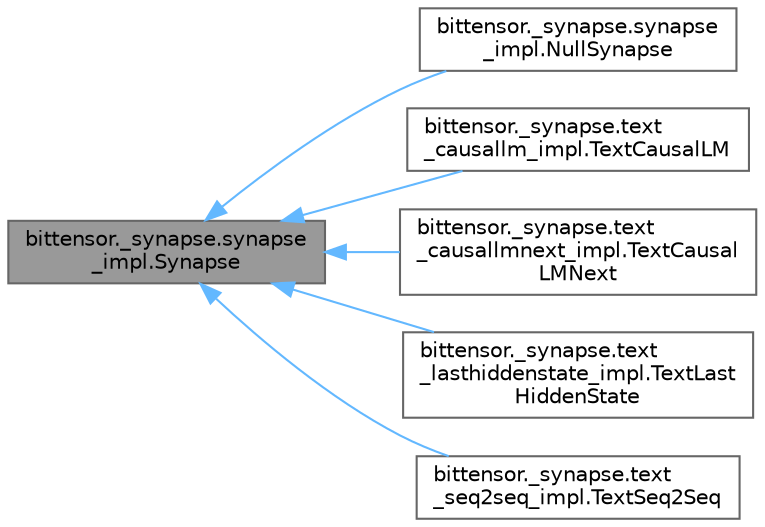 digraph "bittensor._synapse.synapse_impl.Synapse"
{
 // LATEX_PDF_SIZE
  bgcolor="transparent";
  edge [fontname=Helvetica,fontsize=10,labelfontname=Helvetica,labelfontsize=10];
  node [fontname=Helvetica,fontsize=10,shape=box,height=0.2,width=0.4];
  rankdir="LR";
  Node1 [label="bittensor._synapse.synapse\l_impl.Synapse",height=0.2,width=0.4,color="gray40", fillcolor="grey60", style="filled", fontcolor="black",tooltip=" "];
  Node1 -> Node2 [dir="back",color="steelblue1",style="solid"];
  Node2 [label="bittensor._synapse.synapse\l_impl.NullSynapse",height=0.2,width=0.4,color="gray40", fillcolor="white", style="filled",URL="$classbittensor_1_1__synapse_1_1synapse__impl_1_1_null_synapse.html",tooltip=" "];
  Node1 -> Node3 [dir="back",color="steelblue1",style="solid"];
  Node3 [label="bittensor._synapse.text\l_causallm_impl.TextCausalLM",height=0.2,width=0.4,color="gray40", fillcolor="white", style="filled",URL="$classbittensor_1_1__synapse_1_1text__causallm__impl_1_1_text_causal_l_m.html",tooltip=" "];
  Node1 -> Node4 [dir="back",color="steelblue1",style="solid"];
  Node4 [label="bittensor._synapse.text\l_causallmnext_impl.TextCausal\lLMNext",height=0.2,width=0.4,color="gray40", fillcolor="white", style="filled",URL="$classbittensor_1_1__synapse_1_1text__causallmnext__impl_1_1_text_causal_l_m_next.html",tooltip=" "];
  Node1 -> Node5 [dir="back",color="steelblue1",style="solid"];
  Node5 [label="bittensor._synapse.text\l_lasthiddenstate_impl.TextLast\lHiddenState",height=0.2,width=0.4,color="gray40", fillcolor="white", style="filled",URL="$classbittensor_1_1__synapse_1_1text__lasthiddenstate__impl_1_1_text_last_hidden_state.html",tooltip=" "];
  Node1 -> Node6 [dir="back",color="steelblue1",style="solid"];
  Node6 [label="bittensor._synapse.text\l_seq2seq_impl.TextSeq2Seq",height=0.2,width=0.4,color="gray40", fillcolor="white", style="filled",URL="$classbittensor_1_1__synapse_1_1text__seq2seq__impl_1_1_text_seq2_seq.html",tooltip=" "];
}
